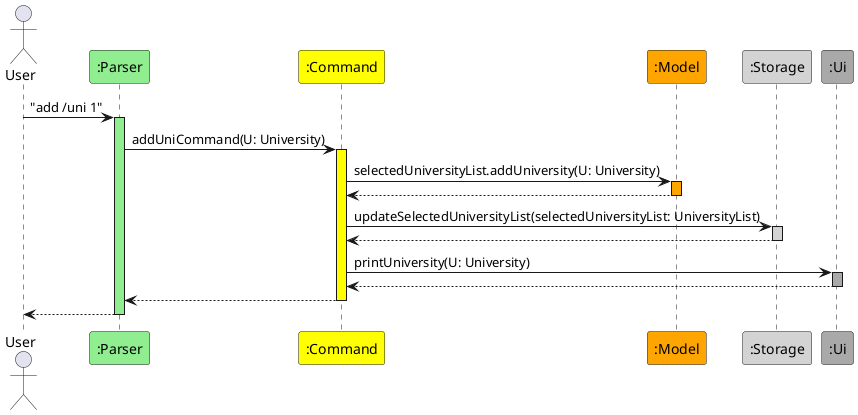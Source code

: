 @startuml
'https://plantuml.com/sequence-diagram

actor User

participant ":Parser" #LightGreen
User -> ":Parser" ++ #LightGreen: "add /uni 1"

participant ":Command" #Yellow
":Parser" -> ":Command" ++ #Yellow : addUniCommand(U: University)

participant ":Model" #Orange
":Command" -> ":Model" ++ #Orange: selectedUniversityList.addUniversity(U: University)
return
deactivate ":Model"

participant ":Storage" #LightGrey
":Command" -> ":Storage" ++ #LightGrey: updateSelectedUniversityList(selectedUniversityList: UniversityList)
return
deactivate ":Storage"

participant ":Ui" #DarkGrey
":Command" -> ":Ui" ++ #DarkGrey : printUniversity(U: University)
return
deactivate ":Ui"

":Command" --> ":Parser"
deactivate ":Command"

":Parser" --> User
deactivate ":Parser"


@enduml